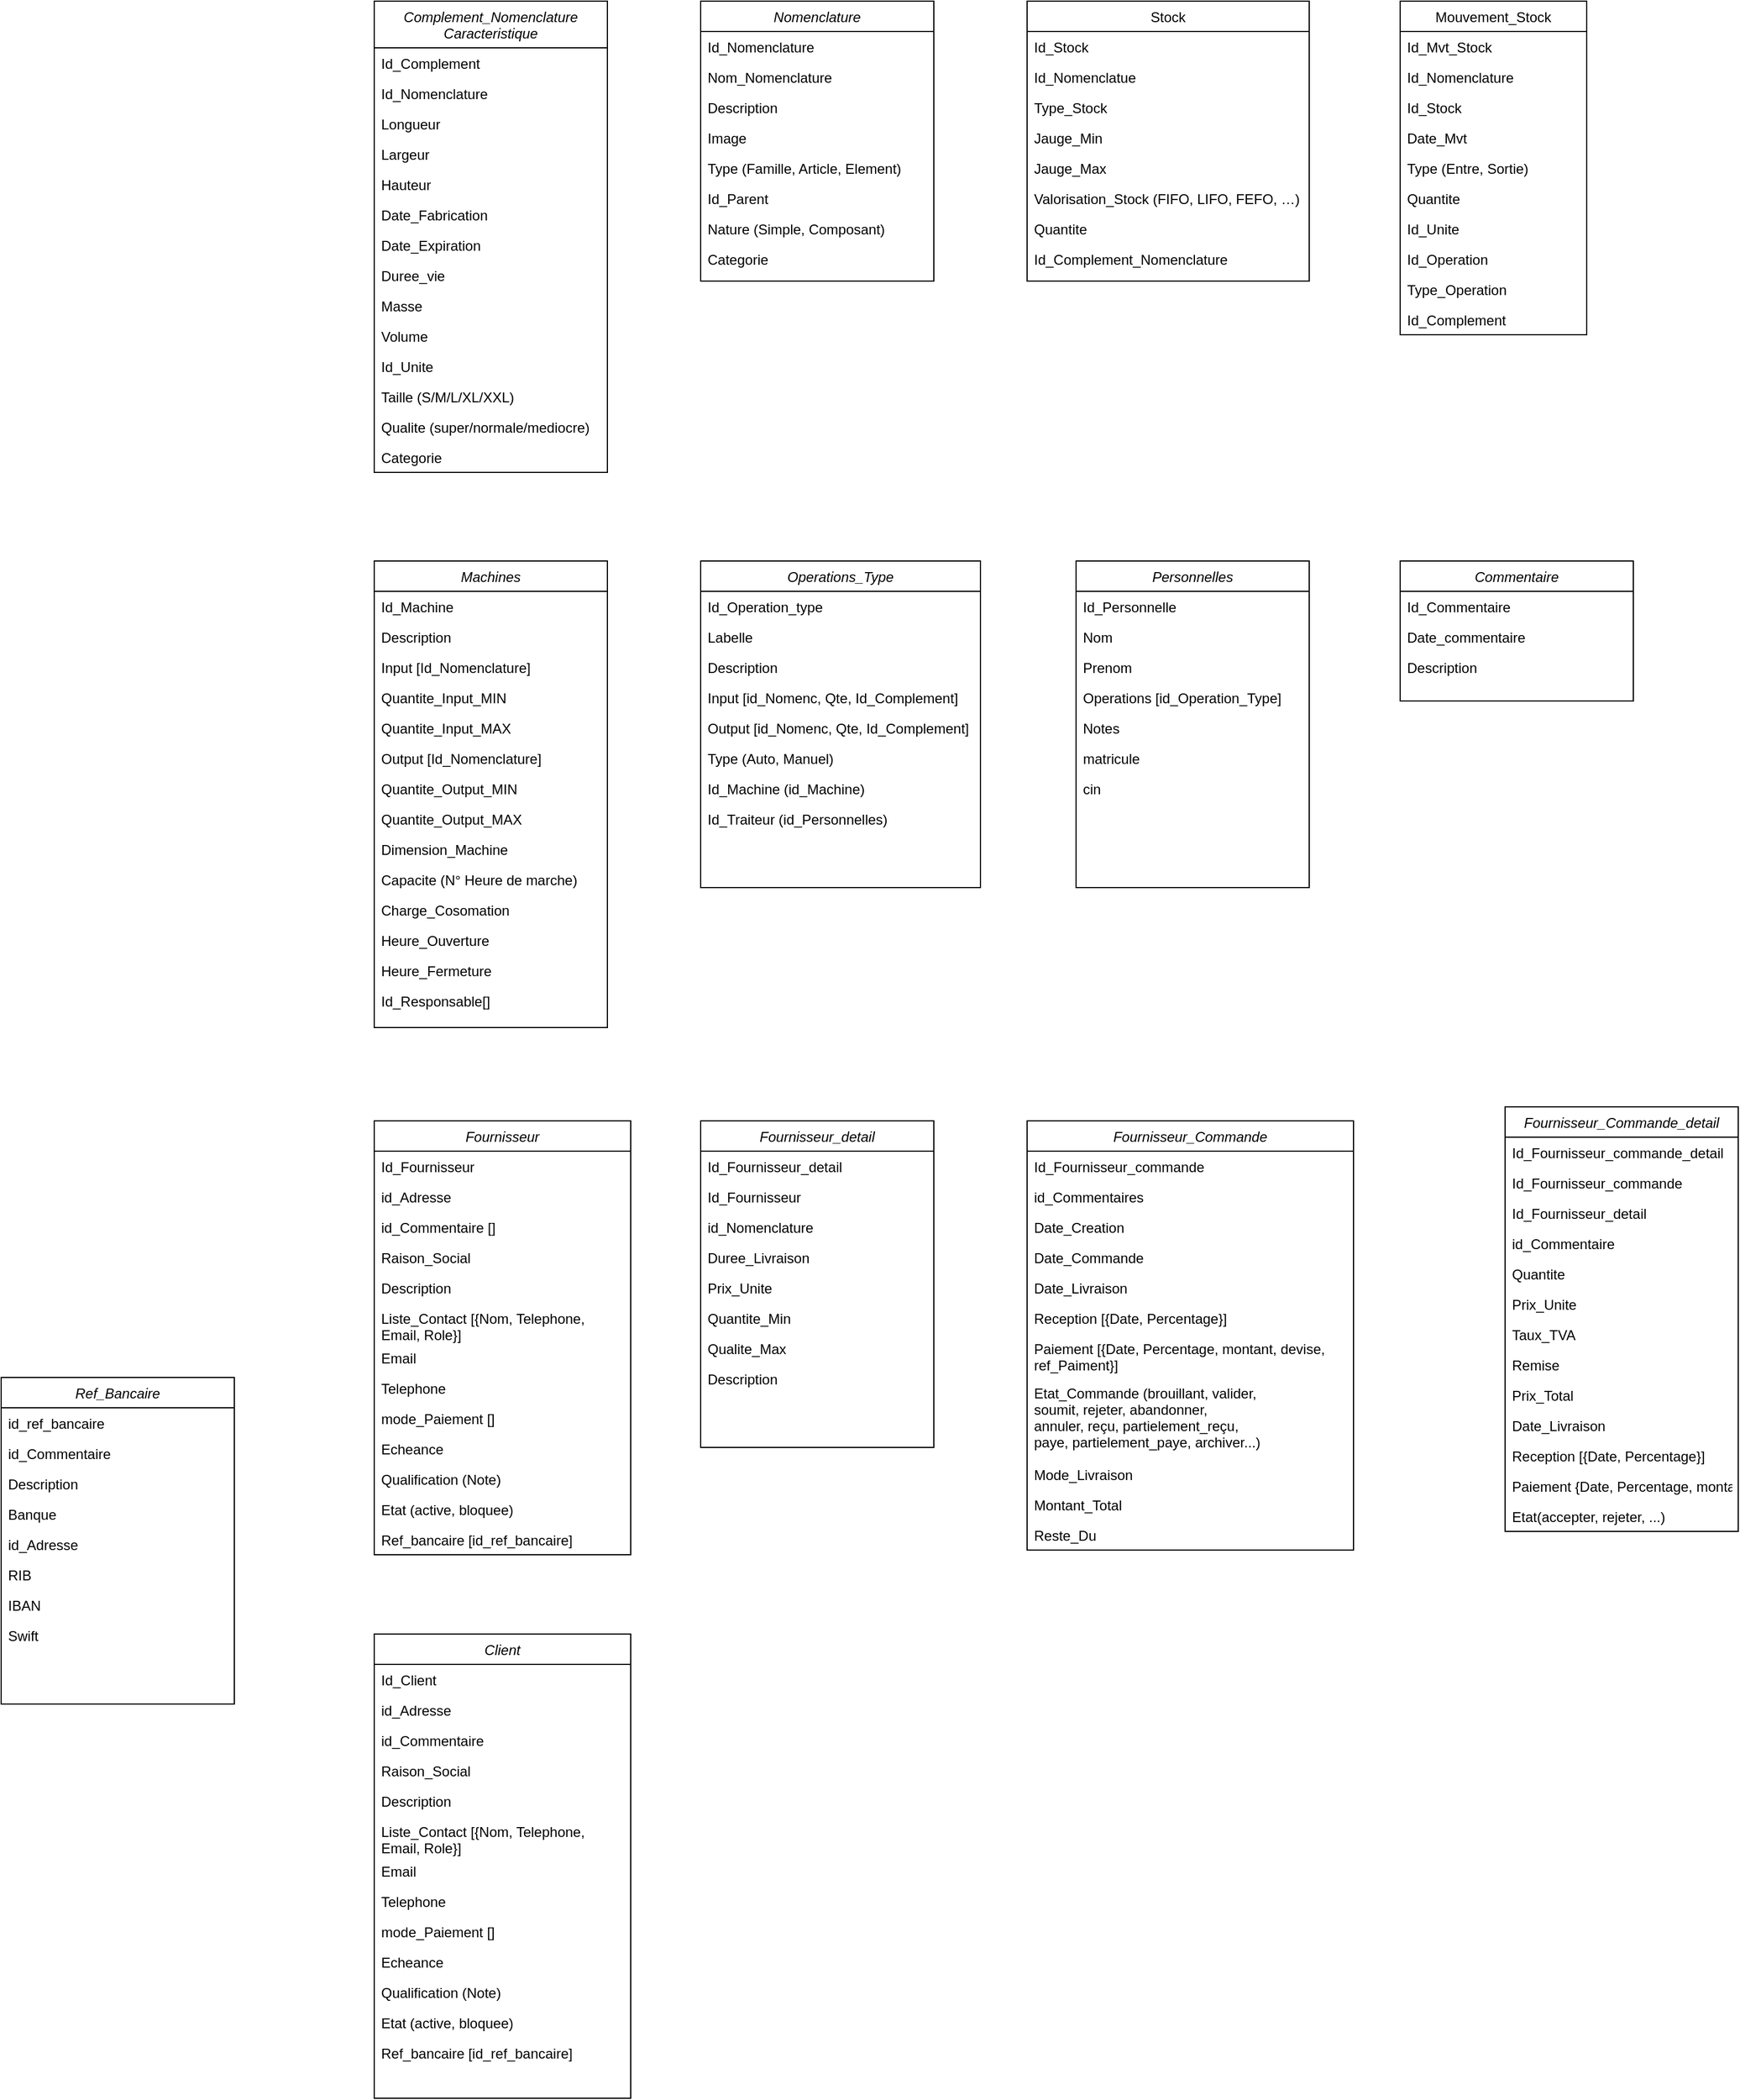 <mxfile version="20.8.15" type="gitlab">
  <diagram id="g01NLCqHEprD3KbTjqgc" name="Page-1">
    <mxGraphModel dx="3167" dy="699" grid="1" gridSize="10" guides="1" tooltips="1" connect="1" arrows="1" fold="1" page="1" pageScale="1" pageWidth="1920" pageHeight="1200" math="0" shadow="0">
      <root>
        <mxCell id="0" />
        <mxCell id="1" parent="0" />
        <mxCell id="tU0drHEQ7bLHxVd_5YpB-1" value="Nomenclature" style="swimlane;fontStyle=2;align=center;verticalAlign=top;childLayout=stackLayout;horizontal=1;startSize=26;horizontalStack=0;resizeParent=1;resizeLast=0;collapsible=1;marginBottom=0;rounded=0;shadow=0;strokeWidth=1;" parent="1" vertex="1">
          <mxGeometry x="240" y="120" width="200" height="240" as="geometry">
            <mxRectangle x="230" y="140" width="160" height="26" as="alternateBounds" />
          </mxGeometry>
        </mxCell>
        <mxCell id="tU0drHEQ7bLHxVd_5YpB-2" value="Id_Nomenclature" style="text;align=left;verticalAlign=top;spacingLeft=4;spacingRight=4;overflow=hidden;rotatable=0;points=[[0,0.5],[1,0.5]];portConstraint=eastwest;" parent="tU0drHEQ7bLHxVd_5YpB-1" vertex="1">
          <mxGeometry y="26" width="200" height="26" as="geometry" />
        </mxCell>
        <mxCell id="tU0drHEQ7bLHxVd_5YpB-3" value="Nom_Nomenclature" style="text;align=left;verticalAlign=top;spacingLeft=4;spacingRight=4;overflow=hidden;rotatable=0;points=[[0,0.5],[1,0.5]];portConstraint=eastwest;rounded=0;shadow=0;html=0;" parent="tU0drHEQ7bLHxVd_5YpB-1" vertex="1">
          <mxGeometry y="52" width="200" height="26" as="geometry" />
        </mxCell>
        <mxCell id="tU0drHEQ7bLHxVd_5YpB-4" value="Description" style="text;align=left;verticalAlign=top;spacingLeft=4;spacingRight=4;overflow=hidden;rotatable=0;points=[[0,0.5],[1,0.5]];portConstraint=eastwest;rounded=0;shadow=0;html=0;" parent="tU0drHEQ7bLHxVd_5YpB-1" vertex="1">
          <mxGeometry y="78" width="200" height="26" as="geometry" />
        </mxCell>
        <mxCell id="tU0drHEQ7bLHxVd_5YpB-5" value="Image" style="text;align=left;verticalAlign=top;spacingLeft=4;spacingRight=4;overflow=hidden;rotatable=0;points=[[0,0.5],[1,0.5]];portConstraint=eastwest;rounded=0;shadow=0;html=0;" parent="tU0drHEQ7bLHxVd_5YpB-1" vertex="1">
          <mxGeometry y="104" width="200" height="26" as="geometry" />
        </mxCell>
        <mxCell id="tU0drHEQ7bLHxVd_5YpB-6" value="Type (Famille, Article, Element)" style="text;align=left;verticalAlign=top;spacingLeft=4;spacingRight=4;overflow=hidden;rotatable=0;points=[[0,0.5],[1,0.5]];portConstraint=eastwest;rounded=0;shadow=0;html=0;" parent="tU0drHEQ7bLHxVd_5YpB-1" vertex="1">
          <mxGeometry y="130" width="200" height="26" as="geometry" />
        </mxCell>
        <mxCell id="tU0drHEQ7bLHxVd_5YpB-7" value="Id_Parent" style="text;align=left;verticalAlign=top;spacingLeft=4;spacingRight=4;overflow=hidden;rotatable=0;points=[[0,0.5],[1,0.5]];portConstraint=eastwest;rounded=0;shadow=0;html=0;" parent="tU0drHEQ7bLHxVd_5YpB-1" vertex="1">
          <mxGeometry y="156" width="200" height="26" as="geometry" />
        </mxCell>
        <mxCell id="tU0drHEQ7bLHxVd_5YpB-8" value="Nature (Simple, Composant)" style="text;align=left;verticalAlign=top;spacingLeft=4;spacingRight=4;overflow=hidden;rotatable=0;points=[[0,0.5],[1,0.5]];portConstraint=eastwest;rounded=0;shadow=0;html=0;" parent="tU0drHEQ7bLHxVd_5YpB-1" vertex="1">
          <mxGeometry y="182" width="200" height="26" as="geometry" />
        </mxCell>
        <mxCell id="tU0drHEQ7bLHxVd_5YpB-9" value="Categorie" style="text;align=left;verticalAlign=top;spacingLeft=4;spacingRight=4;overflow=hidden;rotatable=0;points=[[0,0.5],[1,0.5]];portConstraint=eastwest;rounded=0;shadow=0;html=0;" parent="tU0drHEQ7bLHxVd_5YpB-1" vertex="1">
          <mxGeometry y="208" width="200" height="26" as="geometry" />
        </mxCell>
        <mxCell id="tU0drHEQ7bLHxVd_5YpB-10" value="Stock" style="swimlane;fontStyle=0;align=center;verticalAlign=top;childLayout=stackLayout;horizontal=1;startSize=26;horizontalStack=0;resizeParent=1;resizeLast=0;collapsible=1;marginBottom=0;rounded=0;shadow=0;strokeWidth=1;" parent="1" vertex="1">
          <mxGeometry x="520" y="120" width="242" height="240" as="geometry">
            <mxRectangle x="550" y="140" width="160" height="26" as="alternateBounds" />
          </mxGeometry>
        </mxCell>
        <mxCell id="tU0drHEQ7bLHxVd_5YpB-11" value="Id_Stock" style="text;align=left;verticalAlign=top;spacingLeft=4;spacingRight=4;overflow=hidden;rotatable=0;points=[[0,0.5],[1,0.5]];portConstraint=eastwest;" parent="tU0drHEQ7bLHxVd_5YpB-10" vertex="1">
          <mxGeometry y="26" width="242" height="26" as="geometry" />
        </mxCell>
        <mxCell id="tU0drHEQ7bLHxVd_5YpB-12" value="Id_Nomenclatue" style="text;align=left;verticalAlign=top;spacingLeft=4;spacingRight=4;overflow=hidden;rotatable=0;points=[[0,0.5],[1,0.5]];portConstraint=eastwest;rounded=0;shadow=0;html=0;" parent="tU0drHEQ7bLHxVd_5YpB-10" vertex="1">
          <mxGeometry y="52" width="242" height="26" as="geometry" />
        </mxCell>
        <mxCell id="tU0drHEQ7bLHxVd_5YpB-13" value="Type_Stock" style="text;align=left;verticalAlign=top;spacingLeft=4;spacingRight=4;overflow=hidden;rotatable=0;points=[[0,0.5],[1,0.5]];portConstraint=eastwest;rounded=0;shadow=0;html=0;" parent="tU0drHEQ7bLHxVd_5YpB-10" vertex="1">
          <mxGeometry y="78" width="242" height="26" as="geometry" />
        </mxCell>
        <mxCell id="tU0drHEQ7bLHxVd_5YpB-14" value="Jauge_Min" style="text;align=left;verticalAlign=top;spacingLeft=4;spacingRight=4;overflow=hidden;rotatable=0;points=[[0,0.5],[1,0.5]];portConstraint=eastwest;rounded=0;shadow=0;html=0;" parent="tU0drHEQ7bLHxVd_5YpB-10" vertex="1">
          <mxGeometry y="104" width="242" height="26" as="geometry" />
        </mxCell>
        <mxCell id="tU0drHEQ7bLHxVd_5YpB-15" value="Jauge_Max" style="text;align=left;verticalAlign=top;spacingLeft=4;spacingRight=4;overflow=hidden;rotatable=0;points=[[0,0.5],[1,0.5]];portConstraint=eastwest;" parent="tU0drHEQ7bLHxVd_5YpB-10" vertex="1">
          <mxGeometry y="130" width="242" height="26" as="geometry" />
        </mxCell>
        <mxCell id="tU0drHEQ7bLHxVd_5YpB-16" value="Valorisation_Stock (FIFO, LIFO, FEFO, …)" style="text;align=left;verticalAlign=top;spacingLeft=4;spacingRight=4;overflow=hidden;rotatable=0;points=[[0,0.5],[1,0.5]];portConstraint=eastwest;" parent="tU0drHEQ7bLHxVd_5YpB-10" vertex="1">
          <mxGeometry y="156" width="242" height="26" as="geometry" />
        </mxCell>
        <mxCell id="tU0drHEQ7bLHxVd_5YpB-17" value="Quantite" style="text;align=left;verticalAlign=top;spacingLeft=4;spacingRight=4;overflow=hidden;rotatable=0;points=[[0,0.5],[1,0.5]];portConstraint=eastwest;rounded=0;shadow=0;html=0;" parent="tU0drHEQ7bLHxVd_5YpB-10" vertex="1">
          <mxGeometry y="182" width="242" height="26" as="geometry" />
        </mxCell>
        <mxCell id="tU0drHEQ7bLHxVd_5YpB-18" value="Id_Complement_Nomenclature" style="text;align=left;verticalAlign=top;spacingLeft=4;spacingRight=4;overflow=hidden;rotatable=0;points=[[0,0.5],[1,0.5]];portConstraint=eastwest;rounded=0;shadow=0;html=0;" parent="tU0drHEQ7bLHxVd_5YpB-10" vertex="1">
          <mxGeometry y="208" width="242" height="26" as="geometry" />
        </mxCell>
        <mxCell id="tU0drHEQ7bLHxVd_5YpB-19" value="Mouvement_Stock" style="swimlane;fontStyle=0;align=center;verticalAlign=top;childLayout=stackLayout;horizontal=1;startSize=26;horizontalStack=0;resizeParent=1;resizeLast=0;collapsible=1;marginBottom=0;rounded=0;shadow=0;strokeWidth=1;" parent="1" vertex="1">
          <mxGeometry x="840" y="120" width="160" height="286" as="geometry">
            <mxRectangle x="550" y="140" width="160" height="26" as="alternateBounds" />
          </mxGeometry>
        </mxCell>
        <mxCell id="tU0drHEQ7bLHxVd_5YpB-20" value="Id_Mvt_Stock" style="text;align=left;verticalAlign=top;spacingLeft=4;spacingRight=4;overflow=hidden;rotatable=0;points=[[0,0.5],[1,0.5]];portConstraint=eastwest;" parent="tU0drHEQ7bLHxVd_5YpB-19" vertex="1">
          <mxGeometry y="26" width="160" height="26" as="geometry" />
        </mxCell>
        <mxCell id="tU0drHEQ7bLHxVd_5YpB-21" value="Id_Nomenclature" style="text;align=left;verticalAlign=top;spacingLeft=4;spacingRight=4;overflow=hidden;rotatable=0;points=[[0,0.5],[1,0.5]];portConstraint=eastwest;rounded=0;shadow=0;html=0;" parent="tU0drHEQ7bLHxVd_5YpB-19" vertex="1">
          <mxGeometry y="52" width="160" height="26" as="geometry" />
        </mxCell>
        <mxCell id="tU0drHEQ7bLHxVd_5YpB-22" value="Id_Stock" style="text;align=left;verticalAlign=top;spacingLeft=4;spacingRight=4;overflow=hidden;rotatable=0;points=[[0,0.5],[1,0.5]];portConstraint=eastwest;" parent="tU0drHEQ7bLHxVd_5YpB-19" vertex="1">
          <mxGeometry y="78" width="160" height="26" as="geometry" />
        </mxCell>
        <mxCell id="tU0drHEQ7bLHxVd_5YpB-23" value="Date_Mvt" style="text;align=left;verticalAlign=top;spacingLeft=4;spacingRight=4;overflow=hidden;rotatable=0;points=[[0,0.5],[1,0.5]];portConstraint=eastwest;rounded=0;shadow=0;html=0;" parent="tU0drHEQ7bLHxVd_5YpB-19" vertex="1">
          <mxGeometry y="104" width="160" height="26" as="geometry" />
        </mxCell>
        <mxCell id="tU0drHEQ7bLHxVd_5YpB-24" value="Type (Entre, Sortie)" style="text;align=left;verticalAlign=top;spacingLeft=4;spacingRight=4;overflow=hidden;rotatable=0;points=[[0,0.5],[1,0.5]];portConstraint=eastwest;rounded=0;shadow=0;html=0;" parent="tU0drHEQ7bLHxVd_5YpB-19" vertex="1">
          <mxGeometry y="130" width="160" height="26" as="geometry" />
        </mxCell>
        <mxCell id="tU0drHEQ7bLHxVd_5YpB-25" value="Quantite" style="text;align=left;verticalAlign=top;spacingLeft=4;spacingRight=4;overflow=hidden;rotatable=0;points=[[0,0.5],[1,0.5]];portConstraint=eastwest;rounded=0;shadow=0;html=0;" parent="tU0drHEQ7bLHxVd_5YpB-19" vertex="1">
          <mxGeometry y="156" width="160" height="26" as="geometry" />
        </mxCell>
        <mxCell id="tU0drHEQ7bLHxVd_5YpB-26" value="Id_Unite" style="text;align=left;verticalAlign=top;spacingLeft=4;spacingRight=4;overflow=hidden;rotatable=0;points=[[0,0.5],[1,0.5]];portConstraint=eastwest;rounded=0;shadow=0;html=0;" parent="tU0drHEQ7bLHxVd_5YpB-19" vertex="1">
          <mxGeometry y="182" width="160" height="26" as="geometry" />
        </mxCell>
        <mxCell id="tU0drHEQ7bLHxVd_5YpB-27" value="Id_Operation" style="text;align=left;verticalAlign=top;spacingLeft=4;spacingRight=4;overflow=hidden;rotatable=0;points=[[0,0.5],[1,0.5]];portConstraint=eastwest;" parent="tU0drHEQ7bLHxVd_5YpB-19" vertex="1">
          <mxGeometry y="208" width="160" height="26" as="geometry" />
        </mxCell>
        <mxCell id="tU0drHEQ7bLHxVd_5YpB-28" value="Type_Operation" style="text;align=left;verticalAlign=top;spacingLeft=4;spacingRight=4;overflow=hidden;rotatable=0;points=[[0,0.5],[1,0.5]];portConstraint=eastwest;" parent="tU0drHEQ7bLHxVd_5YpB-19" vertex="1">
          <mxGeometry y="234" width="160" height="26" as="geometry" />
        </mxCell>
        <mxCell id="tU0drHEQ7bLHxVd_5YpB-29" value="Id_Complement" style="text;align=left;verticalAlign=top;spacingLeft=4;spacingRight=4;overflow=hidden;rotatable=0;points=[[0,0.5],[1,0.5]];portConstraint=eastwest;" parent="tU0drHEQ7bLHxVd_5YpB-19" vertex="1">
          <mxGeometry y="260" width="160" height="26" as="geometry" />
        </mxCell>
        <mxCell id="tU0drHEQ7bLHxVd_5YpB-30" value="Complement_Nomenclature&#xa;Caracteristique" style="swimlane;fontStyle=2;align=center;verticalAlign=top;childLayout=stackLayout;horizontal=1;startSize=40;horizontalStack=0;resizeParent=1;resizeLast=0;collapsible=1;marginBottom=0;rounded=0;shadow=0;strokeWidth=1;" parent="1" vertex="1">
          <mxGeometry x="-40" y="120" width="200" height="404" as="geometry">
            <mxRectangle x="230" y="140" width="160" height="26" as="alternateBounds" />
          </mxGeometry>
        </mxCell>
        <mxCell id="tU0drHEQ7bLHxVd_5YpB-31" value="Id_Complement" style="text;align=left;verticalAlign=top;spacingLeft=4;spacingRight=4;overflow=hidden;rotatable=0;points=[[0,0.5],[1,0.5]];portConstraint=eastwest;rounded=0;shadow=0;html=0;" parent="tU0drHEQ7bLHxVd_5YpB-30" vertex="1">
          <mxGeometry y="40" width="200" height="26" as="geometry" />
        </mxCell>
        <mxCell id="tU0drHEQ7bLHxVd_5YpB-32" value="Id_Nomenclature" style="text;align=left;verticalAlign=top;spacingLeft=4;spacingRight=4;overflow=hidden;rotatable=0;points=[[0,0.5],[1,0.5]];portConstraint=eastwest;" parent="tU0drHEQ7bLHxVd_5YpB-30" vertex="1">
          <mxGeometry y="66" width="200" height="26" as="geometry" />
        </mxCell>
        <mxCell id="tU0drHEQ7bLHxVd_5YpB-33" value="Longueur" style="text;align=left;verticalAlign=top;spacingLeft=4;spacingRight=4;overflow=hidden;rotatable=0;points=[[0,0.5],[1,0.5]];portConstraint=eastwest;rounded=0;shadow=0;html=0;" parent="tU0drHEQ7bLHxVd_5YpB-30" vertex="1">
          <mxGeometry y="92" width="200" height="26" as="geometry" />
        </mxCell>
        <mxCell id="tU0drHEQ7bLHxVd_5YpB-34" value="Largeur" style="text;align=left;verticalAlign=top;spacingLeft=4;spacingRight=4;overflow=hidden;rotatable=0;points=[[0,0.5],[1,0.5]];portConstraint=eastwest;rounded=0;shadow=0;html=0;" parent="tU0drHEQ7bLHxVd_5YpB-30" vertex="1">
          <mxGeometry y="118" width="200" height="26" as="geometry" />
        </mxCell>
        <mxCell id="tU0drHEQ7bLHxVd_5YpB-35" value="Hauteur" style="text;align=left;verticalAlign=top;spacingLeft=4;spacingRight=4;overflow=hidden;rotatable=0;points=[[0,0.5],[1,0.5]];portConstraint=eastwest;rounded=0;shadow=0;html=0;" parent="tU0drHEQ7bLHxVd_5YpB-30" vertex="1">
          <mxGeometry y="144" width="200" height="26" as="geometry" />
        </mxCell>
        <mxCell id="tU0drHEQ7bLHxVd_5YpB-36" value="Date_Fabrication" style="text;align=left;verticalAlign=top;spacingLeft=4;spacingRight=4;overflow=hidden;rotatable=0;points=[[0,0.5],[1,0.5]];portConstraint=eastwest;rounded=0;shadow=0;html=0;" parent="tU0drHEQ7bLHxVd_5YpB-30" vertex="1">
          <mxGeometry y="170" width="200" height="26" as="geometry" />
        </mxCell>
        <mxCell id="tU0drHEQ7bLHxVd_5YpB-37" value="Date_Expiration" style="text;align=left;verticalAlign=top;spacingLeft=4;spacingRight=4;overflow=hidden;rotatable=0;points=[[0,0.5],[1,0.5]];portConstraint=eastwest;rounded=0;shadow=0;html=0;" parent="tU0drHEQ7bLHxVd_5YpB-30" vertex="1">
          <mxGeometry y="196" width="200" height="26" as="geometry" />
        </mxCell>
        <mxCell id="tU0drHEQ7bLHxVd_5YpB-38" value="Duree_vie" style="text;align=left;verticalAlign=top;spacingLeft=4;spacingRight=4;overflow=hidden;rotatable=0;points=[[0,0.5],[1,0.5]];portConstraint=eastwest;rounded=0;shadow=0;html=0;" parent="tU0drHEQ7bLHxVd_5YpB-30" vertex="1">
          <mxGeometry y="222" width="200" height="26" as="geometry" />
        </mxCell>
        <mxCell id="tU0drHEQ7bLHxVd_5YpB-39" value="Masse" style="text;align=left;verticalAlign=top;spacingLeft=4;spacingRight=4;overflow=hidden;rotatable=0;points=[[0,0.5],[1,0.5]];portConstraint=eastwest;rounded=0;shadow=0;html=0;" parent="tU0drHEQ7bLHxVd_5YpB-30" vertex="1">
          <mxGeometry y="248" width="200" height="26" as="geometry" />
        </mxCell>
        <mxCell id="tU0drHEQ7bLHxVd_5YpB-40" value="Volume" style="text;align=left;verticalAlign=top;spacingLeft=4;spacingRight=4;overflow=hidden;rotatable=0;points=[[0,0.5],[1,0.5]];portConstraint=eastwest;rounded=0;shadow=0;html=0;" parent="tU0drHEQ7bLHxVd_5YpB-30" vertex="1">
          <mxGeometry y="274" width="200" height="26" as="geometry" />
        </mxCell>
        <mxCell id="tU0drHEQ7bLHxVd_5YpB-41" value="Id_Unite" style="text;align=left;verticalAlign=top;spacingLeft=4;spacingRight=4;overflow=hidden;rotatable=0;points=[[0,0.5],[1,0.5]];portConstraint=eastwest;rounded=0;shadow=0;html=0;" parent="tU0drHEQ7bLHxVd_5YpB-30" vertex="1">
          <mxGeometry y="300" width="200" height="26" as="geometry" />
        </mxCell>
        <mxCell id="tU0drHEQ7bLHxVd_5YpB-42" value="Taille (S/M/L/XL/XXL)" style="text;align=left;verticalAlign=top;spacingLeft=4;spacingRight=4;overflow=hidden;rotatable=0;points=[[0,0.5],[1,0.5]];portConstraint=eastwest;rounded=0;shadow=0;html=0;" parent="tU0drHEQ7bLHxVd_5YpB-30" vertex="1">
          <mxGeometry y="326" width="200" height="26" as="geometry" />
        </mxCell>
        <mxCell id="tU0drHEQ7bLHxVd_5YpB-43" value="Qualite (super/normale/mediocre)" style="text;align=left;verticalAlign=top;spacingLeft=4;spacingRight=4;overflow=hidden;rotatable=0;points=[[0,0.5],[1,0.5]];portConstraint=eastwest;rounded=0;shadow=0;html=0;" parent="tU0drHEQ7bLHxVd_5YpB-30" vertex="1">
          <mxGeometry y="352" width="200" height="26" as="geometry" />
        </mxCell>
        <mxCell id="tU0drHEQ7bLHxVd_5YpB-44" value="Categorie" style="text;align=left;verticalAlign=top;spacingLeft=4;spacingRight=4;overflow=hidden;rotatable=0;points=[[0,0.5],[1,0.5]];portConstraint=eastwest;rounded=0;shadow=0;html=0;" parent="tU0drHEQ7bLHxVd_5YpB-30" vertex="1">
          <mxGeometry y="378" width="200" height="26" as="geometry" />
        </mxCell>
        <mxCell id="tU0drHEQ7bLHxVd_5YpB-45" value="Machines" style="swimlane;fontStyle=2;align=center;verticalAlign=top;childLayout=stackLayout;horizontal=1;startSize=26;horizontalStack=0;resizeParent=1;resizeLast=0;collapsible=1;marginBottom=0;rounded=0;shadow=0;strokeWidth=1;" parent="1" vertex="1">
          <mxGeometry x="-40" y="600" width="200" height="400" as="geometry">
            <mxRectangle x="230" y="140" width="160" height="26" as="alternateBounds" />
          </mxGeometry>
        </mxCell>
        <mxCell id="tU0drHEQ7bLHxVd_5YpB-46" value="Id_Machine" style="text;align=left;verticalAlign=top;spacingLeft=4;spacingRight=4;overflow=hidden;rotatable=0;points=[[0,0.5],[1,0.5]];portConstraint=eastwest;rounded=0;shadow=0;html=0;" parent="tU0drHEQ7bLHxVd_5YpB-45" vertex="1">
          <mxGeometry y="26" width="200" height="26" as="geometry" />
        </mxCell>
        <mxCell id="tU0drHEQ7bLHxVd_5YpB-47" value="Description" style="text;align=left;verticalAlign=top;spacingLeft=4;spacingRight=4;overflow=hidden;rotatable=0;points=[[0,0.5],[1,0.5]];portConstraint=eastwest;" parent="tU0drHEQ7bLHxVd_5YpB-45" vertex="1">
          <mxGeometry y="52" width="200" height="26" as="geometry" />
        </mxCell>
        <mxCell id="tU0drHEQ7bLHxVd_5YpB-48" value="Input [Id_Nomenclature]" style="text;align=left;verticalAlign=top;spacingLeft=4;spacingRight=4;overflow=hidden;rotatable=0;points=[[0,0.5],[1,0.5]];portConstraint=eastwest;rounded=0;shadow=0;html=0;" parent="tU0drHEQ7bLHxVd_5YpB-45" vertex="1">
          <mxGeometry y="78" width="200" height="26" as="geometry" />
        </mxCell>
        <mxCell id="tU0drHEQ7bLHxVd_5YpB-49" value="Quantite_Input_MIN" style="text;align=left;verticalAlign=top;spacingLeft=4;spacingRight=4;overflow=hidden;rotatable=0;points=[[0,0.5],[1,0.5]];portConstraint=eastwest;rounded=0;shadow=0;html=0;" parent="tU0drHEQ7bLHxVd_5YpB-45" vertex="1">
          <mxGeometry y="104" width="200" height="26" as="geometry" />
        </mxCell>
        <mxCell id="tU0drHEQ7bLHxVd_5YpB-50" value="Quantite_Input_MAX" style="text;align=left;verticalAlign=top;spacingLeft=4;spacingRight=4;overflow=hidden;rotatable=0;points=[[0,0.5],[1,0.5]];portConstraint=eastwest;rounded=0;shadow=0;html=0;" parent="tU0drHEQ7bLHxVd_5YpB-45" vertex="1">
          <mxGeometry y="130" width="200" height="26" as="geometry" />
        </mxCell>
        <mxCell id="tU0drHEQ7bLHxVd_5YpB-51" value="Output [Id_Nomenclature]" style="text;align=left;verticalAlign=top;spacingLeft=4;spacingRight=4;overflow=hidden;rotatable=0;points=[[0,0.5],[1,0.5]];portConstraint=eastwest;rounded=0;shadow=0;html=0;" parent="tU0drHEQ7bLHxVd_5YpB-45" vertex="1">
          <mxGeometry y="156" width="200" height="26" as="geometry" />
        </mxCell>
        <mxCell id="tU0drHEQ7bLHxVd_5YpB-52" value="Quantite_Output_MIN" style="text;align=left;verticalAlign=top;spacingLeft=4;spacingRight=4;overflow=hidden;rotatable=0;points=[[0,0.5],[1,0.5]];portConstraint=eastwest;rounded=0;shadow=0;html=0;" parent="tU0drHEQ7bLHxVd_5YpB-45" vertex="1">
          <mxGeometry y="182" width="200" height="26" as="geometry" />
        </mxCell>
        <mxCell id="tU0drHEQ7bLHxVd_5YpB-53" value="Quantite_Output_MAX" style="text;align=left;verticalAlign=top;spacingLeft=4;spacingRight=4;overflow=hidden;rotatable=0;points=[[0,0.5],[1,0.5]];portConstraint=eastwest;rounded=0;shadow=0;html=0;" parent="tU0drHEQ7bLHxVd_5YpB-45" vertex="1">
          <mxGeometry y="208" width="200" height="26" as="geometry" />
        </mxCell>
        <mxCell id="tU0drHEQ7bLHxVd_5YpB-54" value="Dimension_Machine" style="text;align=left;verticalAlign=top;spacingLeft=4;spacingRight=4;overflow=hidden;rotatable=0;points=[[0,0.5],[1,0.5]];portConstraint=eastwest;rounded=0;shadow=0;html=0;" parent="tU0drHEQ7bLHxVd_5YpB-45" vertex="1">
          <mxGeometry y="234" width="200" height="26" as="geometry" />
        </mxCell>
        <mxCell id="tU0drHEQ7bLHxVd_5YpB-55" value="Capacite (N° Heure de marche)" style="text;align=left;verticalAlign=top;spacingLeft=4;spacingRight=4;overflow=hidden;rotatable=0;points=[[0,0.5],[1,0.5]];portConstraint=eastwest;rounded=0;shadow=0;html=0;" parent="tU0drHEQ7bLHxVd_5YpB-45" vertex="1">
          <mxGeometry y="260" width="200" height="26" as="geometry" />
        </mxCell>
        <mxCell id="tU0drHEQ7bLHxVd_5YpB-56" value="Charge_Cosomation" style="text;align=left;verticalAlign=top;spacingLeft=4;spacingRight=4;overflow=hidden;rotatable=0;points=[[0,0.5],[1,0.5]];portConstraint=eastwest;rounded=0;shadow=0;html=0;" parent="tU0drHEQ7bLHxVd_5YpB-45" vertex="1">
          <mxGeometry y="286" width="200" height="26" as="geometry" />
        </mxCell>
        <mxCell id="tU0drHEQ7bLHxVd_5YpB-57" value="Heure_Ouverture" style="text;align=left;verticalAlign=top;spacingLeft=4;spacingRight=4;overflow=hidden;rotatable=0;points=[[0,0.5],[1,0.5]];portConstraint=eastwest;rounded=0;shadow=0;html=0;" parent="tU0drHEQ7bLHxVd_5YpB-45" vertex="1">
          <mxGeometry y="312" width="200" height="26" as="geometry" />
        </mxCell>
        <mxCell id="tU0drHEQ7bLHxVd_5YpB-58" value="Heure_Fermeture" style="text;align=left;verticalAlign=top;spacingLeft=4;spacingRight=4;overflow=hidden;rotatable=0;points=[[0,0.5],[1,0.5]];portConstraint=eastwest;rounded=0;shadow=0;html=0;" parent="tU0drHEQ7bLHxVd_5YpB-45" vertex="1">
          <mxGeometry y="338" width="200" height="26" as="geometry" />
        </mxCell>
        <mxCell id="tU0drHEQ7bLHxVd_5YpB-59" value="Id_Responsable[]" style="text;align=left;verticalAlign=top;spacingLeft=4;spacingRight=4;overflow=hidden;rotatable=0;points=[[0,0.5],[1,0.5]];portConstraint=eastwest;rounded=0;shadow=0;html=0;" parent="tU0drHEQ7bLHxVd_5YpB-45" vertex="1">
          <mxGeometry y="364" width="200" height="26" as="geometry" />
        </mxCell>
        <mxCell id="tU0drHEQ7bLHxVd_5YpB-60" value="Operations_Type" style="swimlane;fontStyle=2;align=center;verticalAlign=top;childLayout=stackLayout;horizontal=1;startSize=26;horizontalStack=0;resizeParent=1;resizeLast=0;collapsible=1;marginBottom=0;rounded=0;shadow=0;strokeWidth=1;" parent="1" vertex="1">
          <mxGeometry x="240" y="600" width="240" height="280" as="geometry">
            <mxRectangle x="230" y="140" width="160" height="26" as="alternateBounds" />
          </mxGeometry>
        </mxCell>
        <mxCell id="tU0drHEQ7bLHxVd_5YpB-61" value="Id_Operation_type&#xa;" style="text;align=left;verticalAlign=top;spacingLeft=4;spacingRight=4;overflow=hidden;rotatable=0;points=[[0,0.5],[1,0.5]];portConstraint=eastwest;rounded=0;shadow=0;html=0;" parent="tU0drHEQ7bLHxVd_5YpB-60" vertex="1">
          <mxGeometry y="26" width="240" height="26" as="geometry" />
        </mxCell>
        <mxCell id="tU0drHEQ7bLHxVd_5YpB-62" value="Labelle" style="text;align=left;verticalAlign=top;spacingLeft=4;spacingRight=4;overflow=hidden;rotatable=0;points=[[0,0.5],[1,0.5]];portConstraint=eastwest;" parent="tU0drHEQ7bLHxVd_5YpB-60" vertex="1">
          <mxGeometry y="52" width="240" height="26" as="geometry" />
        </mxCell>
        <mxCell id="tU0drHEQ7bLHxVd_5YpB-63" value="Description" style="text;align=left;verticalAlign=top;spacingLeft=4;spacingRight=4;overflow=hidden;rotatable=0;points=[[0,0.5],[1,0.5]];portConstraint=eastwest;" parent="tU0drHEQ7bLHxVd_5YpB-60" vertex="1">
          <mxGeometry y="78" width="240" height="26" as="geometry" />
        </mxCell>
        <mxCell id="tU0drHEQ7bLHxVd_5YpB-64" value="Input [id_Nomenc, Qte, Id_Complement]" style="text;align=left;verticalAlign=top;spacingLeft=4;spacingRight=4;overflow=hidden;rotatable=0;points=[[0,0.5],[1,0.5]];portConstraint=eastwest;rounded=0;shadow=0;html=0;" parent="tU0drHEQ7bLHxVd_5YpB-60" vertex="1">
          <mxGeometry y="104" width="240" height="26" as="geometry" />
        </mxCell>
        <mxCell id="tU0drHEQ7bLHxVd_5YpB-65" value="Output [id_Nomenc, Qte, Id_Complement]" style="text;align=left;verticalAlign=top;spacingLeft=4;spacingRight=4;overflow=hidden;rotatable=0;points=[[0,0.5],[1,0.5]];portConstraint=eastwest;rounded=0;shadow=0;html=0;" parent="tU0drHEQ7bLHxVd_5YpB-60" vertex="1">
          <mxGeometry y="130" width="240" height="26" as="geometry" />
        </mxCell>
        <mxCell id="tU0drHEQ7bLHxVd_5YpB-66" value="Type (Auto, Manuel)" style="text;align=left;verticalAlign=top;spacingLeft=4;spacingRight=4;overflow=hidden;rotatable=0;points=[[0,0.5],[1,0.5]];portConstraint=eastwest;rounded=0;shadow=0;html=0;" parent="tU0drHEQ7bLHxVd_5YpB-60" vertex="1">
          <mxGeometry y="156" width="240" height="26" as="geometry" />
        </mxCell>
        <mxCell id="tU0drHEQ7bLHxVd_5YpB-67" value="Id_Machine (id_Machine)" style="text;align=left;verticalAlign=top;spacingLeft=4;spacingRight=4;overflow=hidden;rotatable=0;points=[[0,0.5],[1,0.5]];portConstraint=eastwest;rounded=0;shadow=0;html=0;" parent="tU0drHEQ7bLHxVd_5YpB-60" vertex="1">
          <mxGeometry y="182" width="240" height="26" as="geometry" />
        </mxCell>
        <mxCell id="tU0drHEQ7bLHxVd_5YpB-68" value="Id_Traiteur (id_Personnelles)" style="text;align=left;verticalAlign=top;spacingLeft=4;spacingRight=4;overflow=hidden;rotatable=0;points=[[0,0.5],[1,0.5]];portConstraint=eastwest;rounded=0;shadow=0;html=0;" parent="tU0drHEQ7bLHxVd_5YpB-60" vertex="1">
          <mxGeometry y="208" width="240" height="26" as="geometry" />
        </mxCell>
        <mxCell id="tU0drHEQ7bLHxVd_5YpB-69" value="Personnelles" style="swimlane;fontStyle=2;align=center;verticalAlign=top;childLayout=stackLayout;horizontal=1;startSize=26;horizontalStack=0;resizeParent=1;resizeLast=0;collapsible=1;marginBottom=0;rounded=0;shadow=0;strokeWidth=1;" parent="1" vertex="1">
          <mxGeometry x="562" y="600" width="200" height="280" as="geometry">
            <mxRectangle x="230" y="140" width="160" height="26" as="alternateBounds" />
          </mxGeometry>
        </mxCell>
        <mxCell id="tU0drHEQ7bLHxVd_5YpB-70" value="Id_Personnelle" style="text;align=left;verticalAlign=top;spacingLeft=4;spacingRight=4;overflow=hidden;rotatable=0;points=[[0,0.5],[1,0.5]];portConstraint=eastwest;rounded=0;shadow=0;html=0;" parent="tU0drHEQ7bLHxVd_5YpB-69" vertex="1">
          <mxGeometry y="26" width="200" height="26" as="geometry" />
        </mxCell>
        <mxCell id="tU0drHEQ7bLHxVd_5YpB-71" value="Nom" style="text;align=left;verticalAlign=top;spacingLeft=4;spacingRight=4;overflow=hidden;rotatable=0;points=[[0,0.5],[1,0.5]];portConstraint=eastwest;" parent="tU0drHEQ7bLHxVd_5YpB-69" vertex="1">
          <mxGeometry y="52" width="200" height="26" as="geometry" />
        </mxCell>
        <mxCell id="tU0drHEQ7bLHxVd_5YpB-72" value="Prenom" style="text;align=left;verticalAlign=top;spacingLeft=4;spacingRight=4;overflow=hidden;rotatable=0;points=[[0,0.5],[1,0.5]];portConstraint=eastwest;rounded=0;shadow=0;html=0;" parent="tU0drHEQ7bLHxVd_5YpB-69" vertex="1">
          <mxGeometry y="78" width="200" height="26" as="geometry" />
        </mxCell>
        <mxCell id="tU0drHEQ7bLHxVd_5YpB-73" value="Operations [id_Operation_Type]" style="text;align=left;verticalAlign=top;spacingLeft=4;spacingRight=4;overflow=hidden;rotatable=0;points=[[0,0.5],[1,0.5]];portConstraint=eastwest;rounded=0;shadow=0;html=0;" parent="tU0drHEQ7bLHxVd_5YpB-69" vertex="1">
          <mxGeometry y="104" width="200" height="26" as="geometry" />
        </mxCell>
        <mxCell id="tU0drHEQ7bLHxVd_5YpB-74" value="Notes" style="text;align=left;verticalAlign=top;spacingLeft=4;spacingRight=4;overflow=hidden;rotatable=0;points=[[0,0.5],[1,0.5]];portConstraint=eastwest;rounded=0;shadow=0;html=0;" parent="tU0drHEQ7bLHxVd_5YpB-69" vertex="1">
          <mxGeometry y="130" width="200" height="26" as="geometry" />
        </mxCell>
        <mxCell id="4P2L0A6gWyMyLVkAdZyy-1" value="matricule" style="text;align=left;verticalAlign=top;spacingLeft=4;spacingRight=4;overflow=hidden;rotatable=0;points=[[0,0.5],[1,0.5]];portConstraint=eastwest;rounded=0;shadow=0;html=0;" vertex="1" parent="tU0drHEQ7bLHxVd_5YpB-69">
          <mxGeometry y="156" width="200" height="26" as="geometry" />
        </mxCell>
        <mxCell id="4P2L0A6gWyMyLVkAdZyy-2" value="cin" style="text;align=left;verticalAlign=top;spacingLeft=4;spacingRight=4;overflow=hidden;rotatable=0;points=[[0,0.5],[1,0.5]];portConstraint=eastwest;rounded=0;shadow=0;html=0;" vertex="1" parent="tU0drHEQ7bLHxVd_5YpB-69">
          <mxGeometry y="182" width="200" height="26" as="geometry" />
        </mxCell>
        <mxCell id="tU0drHEQ7bLHxVd_5YpB-75" value="Fournisseur" style="swimlane;fontStyle=2;align=center;verticalAlign=top;childLayout=stackLayout;horizontal=1;startSize=26;horizontalStack=0;resizeParent=1;resizeLast=0;collapsible=1;marginBottom=0;rounded=0;shadow=0;strokeWidth=1;" parent="1" vertex="1">
          <mxGeometry x="-40" y="1080" width="220" height="372" as="geometry">
            <mxRectangle x="230" y="140" width="160" height="26" as="alternateBounds" />
          </mxGeometry>
        </mxCell>
        <mxCell id="tU0drHEQ7bLHxVd_5YpB-76" value="Id_Fournisseur" style="text;align=left;verticalAlign=top;spacingLeft=4;spacingRight=4;overflow=hidden;rotatable=0;points=[[0,0.5],[1,0.5]];portConstraint=eastwest;rounded=0;shadow=0;html=0;" parent="tU0drHEQ7bLHxVd_5YpB-75" vertex="1">
          <mxGeometry y="26" width="220" height="26" as="geometry" />
        </mxCell>
        <mxCell id="tU0drHEQ7bLHxVd_5YpB-77" value="id_Adresse" style="text;align=left;verticalAlign=top;spacingLeft=4;spacingRight=4;overflow=hidden;rotatable=0;points=[[0,0.5],[1,0.5]];portConstraint=eastwest;rounded=0;shadow=0;html=0;" parent="tU0drHEQ7bLHxVd_5YpB-75" vertex="1">
          <mxGeometry y="52" width="220" height="26" as="geometry" />
        </mxCell>
        <mxCell id="tU0drHEQ7bLHxVd_5YpB-78" value="id_Commentaire []" style="text;align=left;verticalAlign=top;spacingLeft=4;spacingRight=4;overflow=hidden;rotatable=0;points=[[0,0.5],[1,0.5]];portConstraint=eastwest;rounded=0;shadow=0;html=0;" parent="tU0drHEQ7bLHxVd_5YpB-75" vertex="1">
          <mxGeometry y="78" width="220" height="26" as="geometry" />
        </mxCell>
        <mxCell id="tU0drHEQ7bLHxVd_5YpB-79" value="Raison_Social" style="text;align=left;verticalAlign=top;spacingLeft=4;spacingRight=4;overflow=hidden;rotatable=0;points=[[0,0.5],[1,0.5]];portConstraint=eastwest;" parent="tU0drHEQ7bLHxVd_5YpB-75" vertex="1">
          <mxGeometry y="104" width="220" height="26" as="geometry" />
        </mxCell>
        <mxCell id="tU0drHEQ7bLHxVd_5YpB-80" value="Description" style="text;align=left;verticalAlign=top;spacingLeft=4;spacingRight=4;overflow=hidden;rotatable=0;points=[[0,0.5],[1,0.5]];portConstraint=eastwest;" parent="tU0drHEQ7bLHxVd_5YpB-75" vertex="1">
          <mxGeometry y="130" width="220" height="26" as="geometry" />
        </mxCell>
        <mxCell id="tU0drHEQ7bLHxVd_5YpB-81" value="Liste_Contact [{Nom, Telephone, &#xa;Email, Role}]" style="text;align=left;verticalAlign=top;spacingLeft=4;spacingRight=4;overflow=hidden;rotatable=0;points=[[0,0.5],[1,0.5]];portConstraint=eastwest;rounded=0;shadow=0;html=0;" parent="tU0drHEQ7bLHxVd_5YpB-75" vertex="1">
          <mxGeometry y="156" width="220" height="34" as="geometry" />
        </mxCell>
        <mxCell id="tU0drHEQ7bLHxVd_5YpB-82" value="Email" style="text;align=left;verticalAlign=top;spacingLeft=4;spacingRight=4;overflow=hidden;rotatable=0;points=[[0,0.5],[1,0.5]];portConstraint=eastwest;rounded=0;shadow=0;html=0;" parent="tU0drHEQ7bLHxVd_5YpB-75" vertex="1">
          <mxGeometry y="190" width="220" height="26" as="geometry" />
        </mxCell>
        <mxCell id="tU0drHEQ7bLHxVd_5YpB-83" value="Telephone" style="text;align=left;verticalAlign=top;spacingLeft=4;spacingRight=4;overflow=hidden;rotatable=0;points=[[0,0.5],[1,0.5]];portConstraint=eastwest;rounded=0;shadow=0;html=0;" parent="tU0drHEQ7bLHxVd_5YpB-75" vertex="1">
          <mxGeometry y="216" width="220" height="26" as="geometry" />
        </mxCell>
        <mxCell id="tU0drHEQ7bLHxVd_5YpB-84" value="mode_Paiement []" style="text;align=left;verticalAlign=top;spacingLeft=4;spacingRight=4;overflow=hidden;rotatable=0;points=[[0,0.5],[1,0.5]];portConstraint=eastwest;rounded=0;shadow=0;html=0;" parent="tU0drHEQ7bLHxVd_5YpB-75" vertex="1">
          <mxGeometry y="242" width="220" height="26" as="geometry" />
        </mxCell>
        <mxCell id="tU0drHEQ7bLHxVd_5YpB-85" value="Echeance" style="text;align=left;verticalAlign=top;spacingLeft=4;spacingRight=4;overflow=hidden;rotatable=0;points=[[0,0.5],[1,0.5]];portConstraint=eastwest;rounded=0;shadow=0;html=0;" parent="tU0drHEQ7bLHxVd_5YpB-75" vertex="1">
          <mxGeometry y="268" width="220" height="26" as="geometry" />
        </mxCell>
        <mxCell id="tU0drHEQ7bLHxVd_5YpB-86" value="Qualification (Note)" style="text;align=left;verticalAlign=top;spacingLeft=4;spacingRight=4;overflow=hidden;rotatable=0;points=[[0,0.5],[1,0.5]];portConstraint=eastwest;rounded=0;shadow=0;html=0;" parent="tU0drHEQ7bLHxVd_5YpB-75" vertex="1">
          <mxGeometry y="294" width="220" height="26" as="geometry" />
        </mxCell>
        <mxCell id="tU0drHEQ7bLHxVd_5YpB-87" value="Etat (active, bloquee)" style="text;align=left;verticalAlign=top;spacingLeft=4;spacingRight=4;overflow=hidden;rotatable=0;points=[[0,0.5],[1,0.5]];portConstraint=eastwest;rounded=0;shadow=0;html=0;" parent="tU0drHEQ7bLHxVd_5YpB-75" vertex="1">
          <mxGeometry y="320" width="220" height="26" as="geometry" />
        </mxCell>
        <mxCell id="tU0drHEQ7bLHxVd_5YpB-88" value="Ref_bancaire [id_ref_bancaire]" style="text;align=left;verticalAlign=top;spacingLeft=4;spacingRight=4;overflow=hidden;rotatable=0;points=[[0,0.5],[1,0.5]];portConstraint=eastwest;rounded=0;shadow=0;html=0;" parent="tU0drHEQ7bLHxVd_5YpB-75" vertex="1">
          <mxGeometry y="346" width="220" height="26" as="geometry" />
        </mxCell>
        <mxCell id="tU0drHEQ7bLHxVd_5YpB-89" value="Commentaire" style="swimlane;fontStyle=2;align=center;verticalAlign=top;childLayout=stackLayout;horizontal=1;startSize=26;horizontalStack=0;resizeParent=1;resizeLast=0;collapsible=1;marginBottom=0;rounded=0;shadow=0;strokeWidth=1;" parent="1" vertex="1">
          <mxGeometry x="840" y="600" width="200" height="120" as="geometry">
            <mxRectangle x="230" y="140" width="160" height="26" as="alternateBounds" />
          </mxGeometry>
        </mxCell>
        <mxCell id="tU0drHEQ7bLHxVd_5YpB-90" value="Id_Commentaire" style="text;align=left;verticalAlign=top;spacingLeft=4;spacingRight=4;overflow=hidden;rotatable=0;points=[[0,0.5],[1,0.5]];portConstraint=eastwest;rounded=0;shadow=0;html=0;" parent="tU0drHEQ7bLHxVd_5YpB-89" vertex="1">
          <mxGeometry y="26" width="200" height="26" as="geometry" />
        </mxCell>
        <mxCell id="tU0drHEQ7bLHxVd_5YpB-91" value="Date_commentaire" style="text;align=left;verticalAlign=top;spacingLeft=4;spacingRight=4;overflow=hidden;rotatable=0;points=[[0,0.5],[1,0.5]];portConstraint=eastwest;rounded=0;shadow=0;html=0;" parent="tU0drHEQ7bLHxVd_5YpB-89" vertex="1">
          <mxGeometry y="52" width="200" height="26" as="geometry" />
        </mxCell>
        <mxCell id="tU0drHEQ7bLHxVd_5YpB-92" value="Description" style="text;align=left;verticalAlign=top;spacingLeft=4;spacingRight=4;overflow=hidden;rotatable=0;points=[[0,0.5],[1,0.5]];portConstraint=eastwest;" parent="tU0drHEQ7bLHxVd_5YpB-89" vertex="1">
          <mxGeometry y="78" width="200" height="26" as="geometry" />
        </mxCell>
        <mxCell id="tU0drHEQ7bLHxVd_5YpB-93" value="Fournisseur_detail" style="swimlane;fontStyle=2;align=center;verticalAlign=top;childLayout=stackLayout;horizontal=1;startSize=26;horizontalStack=0;resizeParent=1;resizeLast=0;collapsible=1;marginBottom=0;rounded=0;shadow=0;strokeWidth=1;" parent="1" vertex="1">
          <mxGeometry x="240" y="1080" width="200" height="280" as="geometry">
            <mxRectangle x="230" y="140" width="160" height="26" as="alternateBounds" />
          </mxGeometry>
        </mxCell>
        <mxCell id="tU0drHEQ7bLHxVd_5YpB-94" value="Id_Fournisseur_detail" style="text;align=left;verticalAlign=top;spacingLeft=4;spacingRight=4;overflow=hidden;rotatable=0;points=[[0,0.5],[1,0.5]];portConstraint=eastwest;rounded=0;shadow=0;html=0;" parent="tU0drHEQ7bLHxVd_5YpB-93" vertex="1">
          <mxGeometry y="26" width="200" height="26" as="geometry" />
        </mxCell>
        <mxCell id="tU0drHEQ7bLHxVd_5YpB-95" value="Id_Fournisseur" style="text;align=left;verticalAlign=top;spacingLeft=4;spacingRight=4;overflow=hidden;rotatable=0;points=[[0,0.5],[1,0.5]];portConstraint=eastwest;rounded=0;shadow=0;html=0;" parent="tU0drHEQ7bLHxVd_5YpB-93" vertex="1">
          <mxGeometry y="52" width="200" height="26" as="geometry" />
        </mxCell>
        <mxCell id="tU0drHEQ7bLHxVd_5YpB-96" value="id_Nomenclature" style="text;align=left;verticalAlign=top;spacingLeft=4;spacingRight=4;overflow=hidden;rotatable=0;points=[[0,0.5],[1,0.5]];portConstraint=eastwest;rounded=0;shadow=0;html=0;" parent="tU0drHEQ7bLHxVd_5YpB-93" vertex="1">
          <mxGeometry y="78" width="200" height="26" as="geometry" />
        </mxCell>
        <mxCell id="tU0drHEQ7bLHxVd_5YpB-97" value="Duree_Livraison" style="text;align=left;verticalAlign=top;spacingLeft=4;spacingRight=4;overflow=hidden;rotatable=0;points=[[0,0.5],[1,0.5]];portConstraint=eastwest;" parent="tU0drHEQ7bLHxVd_5YpB-93" vertex="1">
          <mxGeometry y="104" width="200" height="26" as="geometry" />
        </mxCell>
        <mxCell id="tU0drHEQ7bLHxVd_5YpB-98" value="Prix_Unite" style="text;align=left;verticalAlign=top;spacingLeft=4;spacingRight=4;overflow=hidden;rotatable=0;points=[[0,0.5],[1,0.5]];portConstraint=eastwest;rounded=0;shadow=0;html=0;" parent="tU0drHEQ7bLHxVd_5YpB-93" vertex="1">
          <mxGeometry y="130" width="200" height="26" as="geometry" />
        </mxCell>
        <mxCell id="tU0drHEQ7bLHxVd_5YpB-99" value="Quantite_Min" style="text;align=left;verticalAlign=top;spacingLeft=4;spacingRight=4;overflow=hidden;rotatable=0;points=[[0,0.5],[1,0.5]];portConstraint=eastwest;rounded=0;shadow=0;html=0;" parent="tU0drHEQ7bLHxVd_5YpB-93" vertex="1">
          <mxGeometry y="156" width="200" height="26" as="geometry" />
        </mxCell>
        <mxCell id="tU0drHEQ7bLHxVd_5YpB-100" value="Qualite_Max" style="text;align=left;verticalAlign=top;spacingLeft=4;spacingRight=4;overflow=hidden;rotatable=0;points=[[0,0.5],[1,0.5]];portConstraint=eastwest;rounded=0;shadow=0;html=0;" parent="tU0drHEQ7bLHxVd_5YpB-93" vertex="1">
          <mxGeometry y="182" width="200" height="26" as="geometry" />
        </mxCell>
        <mxCell id="tU0drHEQ7bLHxVd_5YpB-101" value="Description" style="text;align=left;verticalAlign=top;spacingLeft=4;spacingRight=4;overflow=hidden;rotatable=0;points=[[0,0.5],[1,0.5]];portConstraint=eastwest;rounded=0;shadow=0;html=0;" parent="tU0drHEQ7bLHxVd_5YpB-93" vertex="1">
          <mxGeometry y="208" width="200" height="26" as="geometry" />
        </mxCell>
        <mxCell id="tU0drHEQ7bLHxVd_5YpB-102" value="Fournisseur_Commande" style="swimlane;fontStyle=2;align=center;verticalAlign=top;childLayout=stackLayout;horizontal=1;startSize=26;horizontalStack=0;resizeParent=1;resizeLast=0;collapsible=1;marginBottom=0;rounded=0;shadow=0;strokeWidth=1;" parent="1" vertex="1">
          <mxGeometry x="520" y="1080" width="280" height="368" as="geometry">
            <mxRectangle x="230" y="140" width="160" height="26" as="alternateBounds" />
          </mxGeometry>
        </mxCell>
        <mxCell id="tU0drHEQ7bLHxVd_5YpB-103" value="Id_Fournisseur_commande" style="text;align=left;verticalAlign=top;spacingLeft=4;spacingRight=4;overflow=hidden;rotatable=0;points=[[0,0.5],[1,0.5]];portConstraint=eastwest;rounded=0;shadow=0;html=0;" parent="tU0drHEQ7bLHxVd_5YpB-102" vertex="1">
          <mxGeometry y="26" width="280" height="26" as="geometry" />
        </mxCell>
        <mxCell id="tU0drHEQ7bLHxVd_5YpB-104" value="id_Commentaires" style="text;align=left;verticalAlign=top;spacingLeft=4;spacingRight=4;overflow=hidden;rotatable=0;points=[[0,0.5],[1,0.5]];portConstraint=eastwest;rounded=0;shadow=0;html=0;" parent="tU0drHEQ7bLHxVd_5YpB-102" vertex="1">
          <mxGeometry y="52" width="280" height="26" as="geometry" />
        </mxCell>
        <mxCell id="tU0drHEQ7bLHxVd_5YpB-105" value="Date_Creation" style="text;align=left;verticalAlign=top;spacingLeft=4;spacingRight=4;overflow=hidden;rotatable=0;points=[[0,0.5],[1,0.5]];portConstraint=eastwest;rounded=0;shadow=0;html=0;" parent="tU0drHEQ7bLHxVd_5YpB-102" vertex="1">
          <mxGeometry y="78" width="280" height="26" as="geometry" />
        </mxCell>
        <mxCell id="tU0drHEQ7bLHxVd_5YpB-106" value="Date_Commande" style="text;align=left;verticalAlign=top;spacingLeft=4;spacingRight=4;overflow=hidden;rotatable=0;points=[[0,0.5],[1,0.5]];portConstraint=eastwest;rounded=0;shadow=0;html=0;" parent="tU0drHEQ7bLHxVd_5YpB-102" vertex="1">
          <mxGeometry y="104" width="280" height="26" as="geometry" />
        </mxCell>
        <mxCell id="tU0drHEQ7bLHxVd_5YpB-107" value="Date_Livraison" style="text;align=left;verticalAlign=top;spacingLeft=4;spacingRight=4;overflow=hidden;rotatable=0;points=[[0,0.5],[1,0.5]];portConstraint=eastwest;rounded=0;shadow=0;html=0;" parent="tU0drHEQ7bLHxVd_5YpB-102" vertex="1">
          <mxGeometry y="130" width="280" height="26" as="geometry" />
        </mxCell>
        <mxCell id="tU0drHEQ7bLHxVd_5YpB-108" value="Reception [{Date, Percentage}]" style="text;align=left;verticalAlign=top;spacingLeft=4;spacingRight=4;overflow=hidden;rotatable=0;points=[[0,0.5],[1,0.5]];portConstraint=eastwest;rounded=0;shadow=0;html=0;" parent="tU0drHEQ7bLHxVd_5YpB-102" vertex="1">
          <mxGeometry y="156" width="280" height="26" as="geometry" />
        </mxCell>
        <mxCell id="tU0drHEQ7bLHxVd_5YpB-109" value="Paiement [{Date, Percentage, montant, devise, &#xa;ref_Paiment}]" style="text;align=left;verticalAlign=top;spacingLeft=4;spacingRight=4;overflow=hidden;rotatable=0;points=[[0,0.5],[1,0.5]];portConstraint=eastwest;rounded=0;shadow=0;html=0;" parent="tU0drHEQ7bLHxVd_5YpB-102" vertex="1">
          <mxGeometry y="182" width="280" height="38" as="geometry" />
        </mxCell>
        <mxCell id="tU0drHEQ7bLHxVd_5YpB-110" value="Etat_Commande (brouillant, valider,&#xa;soumit, rejeter, abandonner, &#xa;annuler, reçu, partielement_reçu,&#xa;paye, partielement_paye, archiver...) " style="text;align=left;verticalAlign=top;spacingLeft=4;spacingRight=4;overflow=hidden;rotatable=0;points=[[0,0.5],[1,0.5]];portConstraint=eastwest;rounded=0;shadow=0;html=0;" parent="tU0drHEQ7bLHxVd_5YpB-102" vertex="1">
          <mxGeometry y="220" width="280" height="70" as="geometry" />
        </mxCell>
        <mxCell id="tU0drHEQ7bLHxVd_5YpB-111" value="Mode_Livraison" style="text;align=left;verticalAlign=top;spacingLeft=4;spacingRight=4;overflow=hidden;rotatable=0;points=[[0,0.5],[1,0.5]];portConstraint=eastwest;rounded=0;shadow=0;html=0;" parent="tU0drHEQ7bLHxVd_5YpB-102" vertex="1">
          <mxGeometry y="290" width="280" height="26" as="geometry" />
        </mxCell>
        <mxCell id="tU0drHEQ7bLHxVd_5YpB-112" value="Montant_Total" style="text;align=left;verticalAlign=top;spacingLeft=4;spacingRight=4;overflow=hidden;rotatable=0;points=[[0,0.5],[1,0.5]];portConstraint=eastwest;rounded=0;shadow=0;html=0;" parent="tU0drHEQ7bLHxVd_5YpB-102" vertex="1">
          <mxGeometry y="316" width="280" height="26" as="geometry" />
        </mxCell>
        <mxCell id="tU0drHEQ7bLHxVd_5YpB-113" value="Reste_Du" style="text;align=left;verticalAlign=top;spacingLeft=4;spacingRight=4;overflow=hidden;rotatable=0;points=[[0,0.5],[1,0.5]];portConstraint=eastwest;rounded=0;shadow=0;html=0;" parent="tU0drHEQ7bLHxVd_5YpB-102" vertex="1">
          <mxGeometry y="342" width="280" height="26" as="geometry" />
        </mxCell>
        <mxCell id="tU0drHEQ7bLHxVd_5YpB-114" value="Fournisseur_Commande_detail" style="swimlane;fontStyle=2;align=center;verticalAlign=top;childLayout=stackLayout;horizontal=1;startSize=26;horizontalStack=0;resizeParent=1;resizeLast=0;collapsible=1;marginBottom=0;rounded=0;shadow=0;strokeWidth=1;" parent="1" vertex="1">
          <mxGeometry x="930" y="1068" width="200" height="364" as="geometry">
            <mxRectangle x="230" y="140" width="160" height="26" as="alternateBounds" />
          </mxGeometry>
        </mxCell>
        <mxCell id="tU0drHEQ7bLHxVd_5YpB-115" value="Id_Fournisseur_commande_detail" style="text;align=left;verticalAlign=top;spacingLeft=4;spacingRight=4;overflow=hidden;rotatable=0;points=[[0,0.5],[1,0.5]];portConstraint=eastwest;rounded=0;shadow=0;html=0;" parent="tU0drHEQ7bLHxVd_5YpB-114" vertex="1">
          <mxGeometry y="26" width="200" height="26" as="geometry" />
        </mxCell>
        <mxCell id="tU0drHEQ7bLHxVd_5YpB-116" value="Id_Fournisseur_commande" style="text;align=left;verticalAlign=top;spacingLeft=4;spacingRight=4;overflow=hidden;rotatable=0;points=[[0,0.5],[1,0.5]];portConstraint=eastwest;rounded=0;shadow=0;html=0;" parent="tU0drHEQ7bLHxVd_5YpB-114" vertex="1">
          <mxGeometry y="52" width="200" height="26" as="geometry" />
        </mxCell>
        <mxCell id="tU0drHEQ7bLHxVd_5YpB-117" value="Id_Fournisseur_detail" style="text;align=left;verticalAlign=top;spacingLeft=4;spacingRight=4;overflow=hidden;rotatable=0;points=[[0,0.5],[1,0.5]];portConstraint=eastwest;rounded=0;shadow=0;html=0;" parent="tU0drHEQ7bLHxVd_5YpB-114" vertex="1">
          <mxGeometry y="78" width="200" height="26" as="geometry" />
        </mxCell>
        <mxCell id="tU0drHEQ7bLHxVd_5YpB-118" value="id_Commentaire" style="text;align=left;verticalAlign=top;spacingLeft=4;spacingRight=4;overflow=hidden;rotatable=0;points=[[0,0.5],[1,0.5]];portConstraint=eastwest;rounded=0;shadow=0;html=0;" parent="tU0drHEQ7bLHxVd_5YpB-114" vertex="1">
          <mxGeometry y="104" width="200" height="26" as="geometry" />
        </mxCell>
        <mxCell id="tU0drHEQ7bLHxVd_5YpB-119" value="Quantite" style="text;align=left;verticalAlign=top;spacingLeft=4;spacingRight=4;overflow=hidden;rotatable=0;points=[[0,0.5],[1,0.5]];portConstraint=eastwest;rounded=0;shadow=0;html=0;" parent="tU0drHEQ7bLHxVd_5YpB-114" vertex="1">
          <mxGeometry y="130" width="200" height="26" as="geometry" />
        </mxCell>
        <mxCell id="tU0drHEQ7bLHxVd_5YpB-120" value="Prix_Unite" style="text;align=left;verticalAlign=top;spacingLeft=4;spacingRight=4;overflow=hidden;rotatable=0;points=[[0,0.5],[1,0.5]];portConstraint=eastwest;rounded=0;shadow=0;html=0;" parent="tU0drHEQ7bLHxVd_5YpB-114" vertex="1">
          <mxGeometry y="156" width="200" height="26" as="geometry" />
        </mxCell>
        <mxCell id="tU0drHEQ7bLHxVd_5YpB-121" value="Taux_TVA" style="text;align=left;verticalAlign=top;spacingLeft=4;spacingRight=4;overflow=hidden;rotatable=0;points=[[0,0.5],[1,0.5]];portConstraint=eastwest;rounded=0;shadow=0;html=0;" parent="tU0drHEQ7bLHxVd_5YpB-114" vertex="1">
          <mxGeometry y="182" width="200" height="26" as="geometry" />
        </mxCell>
        <mxCell id="tU0drHEQ7bLHxVd_5YpB-122" value="Remise" style="text;align=left;verticalAlign=top;spacingLeft=4;spacingRight=4;overflow=hidden;rotatable=0;points=[[0,0.5],[1,0.5]];portConstraint=eastwest;rounded=0;shadow=0;html=0;" parent="tU0drHEQ7bLHxVd_5YpB-114" vertex="1">
          <mxGeometry y="208" width="200" height="26" as="geometry" />
        </mxCell>
        <mxCell id="tU0drHEQ7bLHxVd_5YpB-123" value="Prix_Total" style="text;align=left;verticalAlign=top;spacingLeft=4;spacingRight=4;overflow=hidden;rotatable=0;points=[[0,0.5],[1,0.5]];portConstraint=eastwest;rounded=0;shadow=0;html=0;" parent="tU0drHEQ7bLHxVd_5YpB-114" vertex="1">
          <mxGeometry y="234" width="200" height="26" as="geometry" />
        </mxCell>
        <mxCell id="tU0drHEQ7bLHxVd_5YpB-124" value="Date_Livraison" style="text;align=left;verticalAlign=top;spacingLeft=4;spacingRight=4;overflow=hidden;rotatable=0;points=[[0,0.5],[1,0.5]];portConstraint=eastwest;rounded=0;shadow=0;html=0;" parent="tU0drHEQ7bLHxVd_5YpB-114" vertex="1">
          <mxGeometry y="260" width="200" height="26" as="geometry" />
        </mxCell>
        <mxCell id="tU0drHEQ7bLHxVd_5YpB-125" value="Reception [{Date, Percentage}]" style="text;align=left;verticalAlign=top;spacingLeft=4;spacingRight=4;overflow=hidden;rotatable=0;points=[[0,0.5],[1,0.5]];portConstraint=eastwest;rounded=0;shadow=0;html=0;" parent="tU0drHEQ7bLHxVd_5YpB-114" vertex="1">
          <mxGeometry y="286" width="200" height="26" as="geometry" />
        </mxCell>
        <mxCell id="tU0drHEQ7bLHxVd_5YpB-126" value="Paiement {Date, Percentage, montant, devise}" style="text;align=left;verticalAlign=top;spacingLeft=4;spacingRight=4;overflow=hidden;rotatable=0;points=[[0,0.5],[1,0.5]];portConstraint=eastwest;rounded=0;shadow=0;html=0;" parent="tU0drHEQ7bLHxVd_5YpB-114" vertex="1">
          <mxGeometry y="312" width="200" height="26" as="geometry" />
        </mxCell>
        <mxCell id="tU0drHEQ7bLHxVd_5YpB-127" value="Etat(accepter, rejeter, ...)" style="text;align=left;verticalAlign=top;spacingLeft=4;spacingRight=4;overflow=hidden;rotatable=0;points=[[0,0.5],[1,0.5]];portConstraint=eastwest;rounded=0;shadow=0;html=0;" parent="tU0drHEQ7bLHxVd_5YpB-114" vertex="1">
          <mxGeometry y="338" width="200" height="26" as="geometry" />
        </mxCell>
        <mxCell id="tU0drHEQ7bLHxVd_5YpB-128" value="Client" style="swimlane;fontStyle=2;align=center;verticalAlign=top;childLayout=stackLayout;horizontal=1;startSize=26;horizontalStack=0;resizeParent=1;resizeLast=0;collapsible=1;marginBottom=0;rounded=0;shadow=0;strokeWidth=1;" parent="1" vertex="1">
          <mxGeometry x="-40" y="1520" width="220" height="398" as="geometry">
            <mxRectangle x="230" y="140" width="160" height="26" as="alternateBounds" />
          </mxGeometry>
        </mxCell>
        <mxCell id="tU0drHEQ7bLHxVd_5YpB-129" value="Id_Client" style="text;align=left;verticalAlign=top;spacingLeft=4;spacingRight=4;overflow=hidden;rotatable=0;points=[[0,0.5],[1,0.5]];portConstraint=eastwest;rounded=0;shadow=0;html=0;" parent="tU0drHEQ7bLHxVd_5YpB-128" vertex="1">
          <mxGeometry y="26" width="220" height="26" as="geometry" />
        </mxCell>
        <mxCell id="tU0drHEQ7bLHxVd_5YpB-130" value="id_Adresse" style="text;align=left;verticalAlign=top;spacingLeft=4;spacingRight=4;overflow=hidden;rotatable=0;points=[[0,0.5],[1,0.5]];portConstraint=eastwest;rounded=0;shadow=0;html=0;" parent="tU0drHEQ7bLHxVd_5YpB-128" vertex="1">
          <mxGeometry y="52" width="220" height="26" as="geometry" />
        </mxCell>
        <mxCell id="tU0drHEQ7bLHxVd_5YpB-131" value="id_Commentaire" style="text;align=left;verticalAlign=top;spacingLeft=4;spacingRight=4;overflow=hidden;rotatable=0;points=[[0,0.5],[1,0.5]];portConstraint=eastwest;rounded=0;shadow=0;html=0;" parent="tU0drHEQ7bLHxVd_5YpB-128" vertex="1">
          <mxGeometry y="78" width="220" height="26" as="geometry" />
        </mxCell>
        <mxCell id="tU0drHEQ7bLHxVd_5YpB-132" value="Raison_Social" style="text;align=left;verticalAlign=top;spacingLeft=4;spacingRight=4;overflow=hidden;rotatable=0;points=[[0,0.5],[1,0.5]];portConstraint=eastwest;" parent="tU0drHEQ7bLHxVd_5YpB-128" vertex="1">
          <mxGeometry y="104" width="220" height="26" as="geometry" />
        </mxCell>
        <mxCell id="tU0drHEQ7bLHxVd_5YpB-133" value="Description" style="text;align=left;verticalAlign=top;spacingLeft=4;spacingRight=4;overflow=hidden;rotatable=0;points=[[0,0.5],[1,0.5]];portConstraint=eastwest;" parent="tU0drHEQ7bLHxVd_5YpB-128" vertex="1">
          <mxGeometry y="130" width="220" height="26" as="geometry" />
        </mxCell>
        <mxCell id="tU0drHEQ7bLHxVd_5YpB-134" value="Liste_Contact [{Nom, Telephone, &#xa;Email, Role}]" style="text;align=left;verticalAlign=top;spacingLeft=4;spacingRight=4;overflow=hidden;rotatable=0;points=[[0,0.5],[1,0.5]];portConstraint=eastwest;rounded=0;shadow=0;html=0;" parent="tU0drHEQ7bLHxVd_5YpB-128" vertex="1">
          <mxGeometry y="156" width="220" height="34" as="geometry" />
        </mxCell>
        <mxCell id="tU0drHEQ7bLHxVd_5YpB-135" value="Email" style="text;align=left;verticalAlign=top;spacingLeft=4;spacingRight=4;overflow=hidden;rotatable=0;points=[[0,0.5],[1,0.5]];portConstraint=eastwest;rounded=0;shadow=0;html=0;" parent="tU0drHEQ7bLHxVd_5YpB-128" vertex="1">
          <mxGeometry y="190" width="220" height="26" as="geometry" />
        </mxCell>
        <mxCell id="tU0drHEQ7bLHxVd_5YpB-136" value="Telephone" style="text;align=left;verticalAlign=top;spacingLeft=4;spacingRight=4;overflow=hidden;rotatable=0;points=[[0,0.5],[1,0.5]];portConstraint=eastwest;rounded=0;shadow=0;html=0;" parent="tU0drHEQ7bLHxVd_5YpB-128" vertex="1">
          <mxGeometry y="216" width="220" height="26" as="geometry" />
        </mxCell>
        <mxCell id="tU0drHEQ7bLHxVd_5YpB-137" value="mode_Paiement []" style="text;align=left;verticalAlign=top;spacingLeft=4;spacingRight=4;overflow=hidden;rotatable=0;points=[[0,0.5],[1,0.5]];portConstraint=eastwest;rounded=0;shadow=0;html=0;" parent="tU0drHEQ7bLHxVd_5YpB-128" vertex="1">
          <mxGeometry y="242" width="220" height="26" as="geometry" />
        </mxCell>
        <mxCell id="tU0drHEQ7bLHxVd_5YpB-138" value="Echeance" style="text;align=left;verticalAlign=top;spacingLeft=4;spacingRight=4;overflow=hidden;rotatable=0;points=[[0,0.5],[1,0.5]];portConstraint=eastwest;rounded=0;shadow=0;html=0;" parent="tU0drHEQ7bLHxVd_5YpB-128" vertex="1">
          <mxGeometry y="268" width="220" height="26" as="geometry" />
        </mxCell>
        <mxCell id="tU0drHEQ7bLHxVd_5YpB-139" value="Qualification (Note)" style="text;align=left;verticalAlign=top;spacingLeft=4;spacingRight=4;overflow=hidden;rotatable=0;points=[[0,0.5],[1,0.5]];portConstraint=eastwest;rounded=0;shadow=0;html=0;" parent="tU0drHEQ7bLHxVd_5YpB-128" vertex="1">
          <mxGeometry y="294" width="220" height="26" as="geometry" />
        </mxCell>
        <mxCell id="tU0drHEQ7bLHxVd_5YpB-140" value="Etat (active, bloquee)" style="text;align=left;verticalAlign=top;spacingLeft=4;spacingRight=4;overflow=hidden;rotatable=0;points=[[0,0.5],[1,0.5]];portConstraint=eastwest;rounded=0;shadow=0;html=0;" parent="tU0drHEQ7bLHxVd_5YpB-128" vertex="1">
          <mxGeometry y="320" width="220" height="26" as="geometry" />
        </mxCell>
        <mxCell id="tU0drHEQ7bLHxVd_5YpB-141" value="Ref_bancaire [id_ref_bancaire]" style="text;align=left;verticalAlign=top;spacingLeft=4;spacingRight=4;overflow=hidden;rotatable=0;points=[[0,0.5],[1,0.5]];portConstraint=eastwest;rounded=0;shadow=0;html=0;" parent="tU0drHEQ7bLHxVd_5YpB-128" vertex="1">
          <mxGeometry y="346" width="220" height="26" as="geometry" />
        </mxCell>
        <mxCell id="tU0drHEQ7bLHxVd_5YpB-142" value="Ref_Bancaire" style="swimlane;fontStyle=2;align=center;verticalAlign=top;childLayout=stackLayout;horizontal=1;startSize=26;horizontalStack=0;resizeParent=1;resizeLast=0;collapsible=1;marginBottom=0;rounded=0;shadow=0;strokeWidth=1;" parent="1" vertex="1">
          <mxGeometry x="-360" y="1300" width="200" height="280" as="geometry">
            <mxRectangle x="230" y="140" width="160" height="26" as="alternateBounds" />
          </mxGeometry>
        </mxCell>
        <mxCell id="tU0drHEQ7bLHxVd_5YpB-143" value="id_ref_bancaire" style="text;align=left;verticalAlign=top;spacingLeft=4;spacingRight=4;overflow=hidden;rotatable=0;points=[[0,0.5],[1,0.5]];portConstraint=eastwest;rounded=0;shadow=0;html=0;" parent="tU0drHEQ7bLHxVd_5YpB-142" vertex="1">
          <mxGeometry y="26" width="200" height="26" as="geometry" />
        </mxCell>
        <mxCell id="tU0drHEQ7bLHxVd_5YpB-144" value="id_Commentaire" style="text;align=left;verticalAlign=top;spacingLeft=4;spacingRight=4;overflow=hidden;rotatable=0;points=[[0,0.5],[1,0.5]];portConstraint=eastwest;rounded=0;shadow=0;html=0;" parent="tU0drHEQ7bLHxVd_5YpB-142" vertex="1">
          <mxGeometry y="52" width="200" height="26" as="geometry" />
        </mxCell>
        <mxCell id="tU0drHEQ7bLHxVd_5YpB-145" value="Description" style="text;align=left;verticalAlign=top;spacingLeft=4;spacingRight=4;overflow=hidden;rotatable=0;points=[[0,0.5],[1,0.5]];portConstraint=eastwest;rounded=0;shadow=0;html=0;" parent="tU0drHEQ7bLHxVd_5YpB-142" vertex="1">
          <mxGeometry y="78" width="200" height="26" as="geometry" />
        </mxCell>
        <mxCell id="tU0drHEQ7bLHxVd_5YpB-146" value="Banque" style="text;align=left;verticalAlign=top;spacingLeft=4;spacingRight=4;overflow=hidden;rotatable=0;points=[[0,0.5],[1,0.5]];portConstraint=eastwest;rounded=0;shadow=0;html=0;" parent="tU0drHEQ7bLHxVd_5YpB-142" vertex="1">
          <mxGeometry y="104" width="200" height="26" as="geometry" />
        </mxCell>
        <mxCell id="tU0drHEQ7bLHxVd_5YpB-147" value="id_Adresse" style="text;align=left;verticalAlign=top;spacingLeft=4;spacingRight=4;overflow=hidden;rotatable=0;points=[[0,0.5],[1,0.5]];portConstraint=eastwest;rounded=0;shadow=0;html=0;" parent="tU0drHEQ7bLHxVd_5YpB-142" vertex="1">
          <mxGeometry y="130" width="200" height="26" as="geometry" />
        </mxCell>
        <mxCell id="tU0drHEQ7bLHxVd_5YpB-148" value="RIB" style="text;align=left;verticalAlign=top;spacingLeft=4;spacingRight=4;overflow=hidden;rotatable=0;points=[[0,0.5],[1,0.5]];portConstraint=eastwest;" parent="tU0drHEQ7bLHxVd_5YpB-142" vertex="1">
          <mxGeometry y="156" width="200" height="26" as="geometry" />
        </mxCell>
        <mxCell id="tU0drHEQ7bLHxVd_5YpB-149" value="IBAN" style="text;align=left;verticalAlign=top;spacingLeft=4;spacingRight=4;overflow=hidden;rotatable=0;points=[[0,0.5],[1,0.5]];portConstraint=eastwest;rounded=0;shadow=0;html=0;" parent="tU0drHEQ7bLHxVd_5YpB-142" vertex="1">
          <mxGeometry y="182" width="200" height="26" as="geometry" />
        </mxCell>
        <mxCell id="tU0drHEQ7bLHxVd_5YpB-150" value="Swift" style="text;align=left;verticalAlign=top;spacingLeft=4;spacingRight=4;overflow=hidden;rotatable=0;points=[[0,0.5],[1,0.5]];portConstraint=eastwest;rounded=0;shadow=0;html=0;" parent="tU0drHEQ7bLHxVd_5YpB-142" vertex="1">
          <mxGeometry y="208" width="200" height="26" as="geometry" />
        </mxCell>
      </root>
    </mxGraphModel>
  </diagram>
</mxfile>
